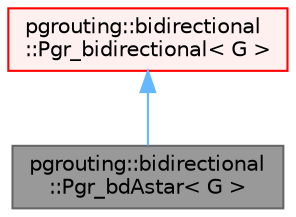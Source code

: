 digraph "pgrouting::bidirectional::Pgr_bdAstar&lt; G &gt;"
{
 // LATEX_PDF_SIZE
  bgcolor="transparent";
  edge [fontname=Helvetica,fontsize=10,labelfontname=Helvetica,labelfontsize=10];
  node [fontname=Helvetica,fontsize=10,shape=box,height=0.2,width=0.4];
  Node1 [id="Node000001",label="pgrouting::bidirectional\l::Pgr_bdAstar\< G \>",height=0.2,width=0.4,color="gray40", fillcolor="grey60", style="filled", fontcolor="black",tooltip=" "];
  Node2 -> Node1 [id="edge1_Node000001_Node000002",dir="back",color="steelblue1",style="solid",tooltip=" "];
  Node2 [id="Node000002",label="pgrouting::bidirectional\l::Pgr_bidirectional\< G \>",height=0.2,width=0.4,color="red", fillcolor="#FFF0F0", style="filled",URL="$classpgrouting_1_1bidirectional_1_1Pgr__bidirectional.html",tooltip=" "];
}
